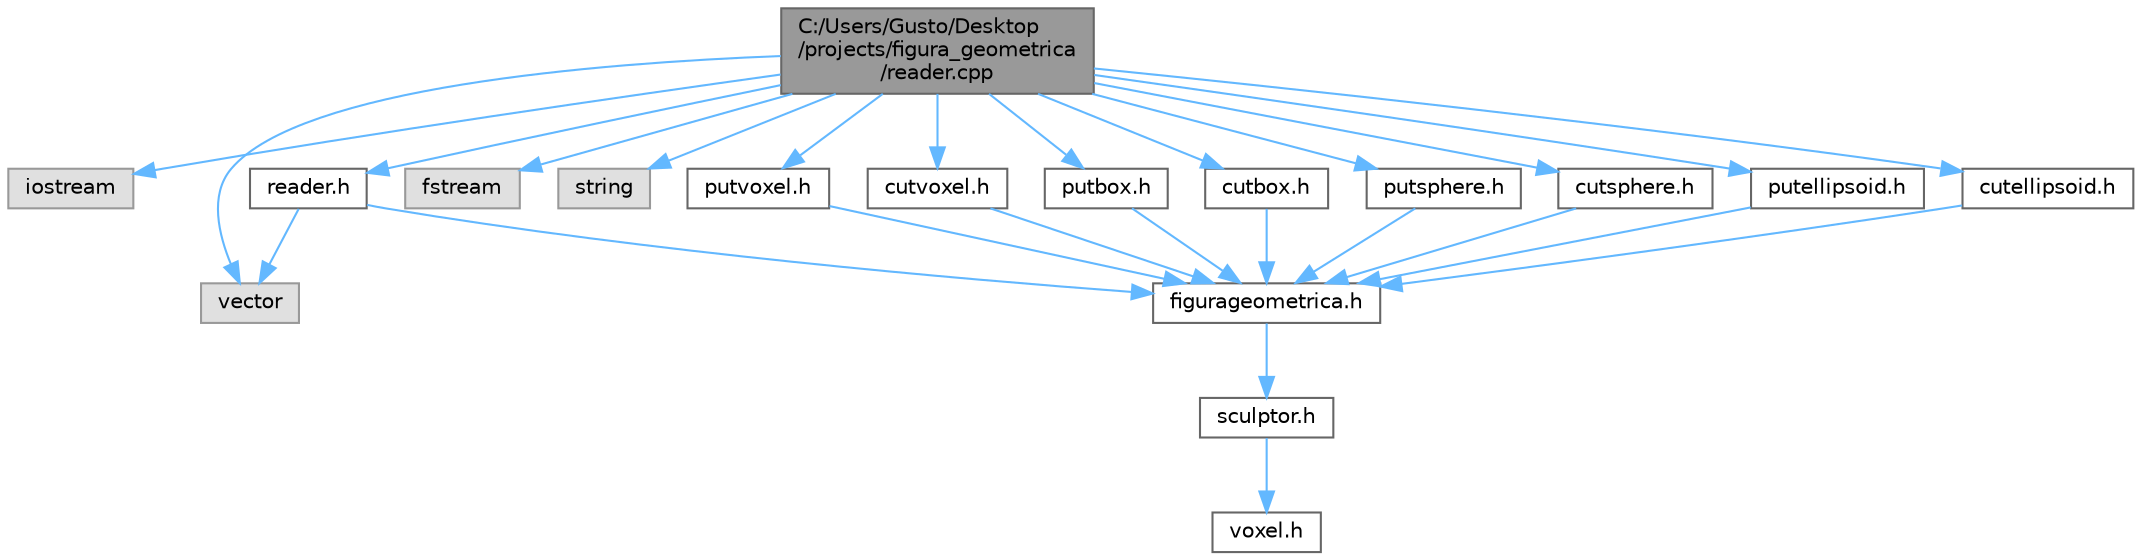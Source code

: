 digraph "C:/Users/Gusto/Desktop/projects/figura_geometrica/reader.cpp"
{
 // LATEX_PDF_SIZE
  bgcolor="transparent";
  edge [fontname=Helvetica,fontsize=10,labelfontname=Helvetica,labelfontsize=10];
  node [fontname=Helvetica,fontsize=10,shape=box,height=0.2,width=0.4];
  Node1 [id="Node000001",label="C:/Users/Gusto/Desktop\l/projects/figura_geometrica\l/reader.cpp",height=0.2,width=0.4,color="gray40", fillcolor="grey60", style="filled", fontcolor="black",tooltip=" "];
  Node1 -> Node2 [id="edge26_Node000001_Node000002",color="steelblue1",style="solid",tooltip=" "];
  Node2 [id="Node000002",label="iostream",height=0.2,width=0.4,color="grey60", fillcolor="#E0E0E0", style="filled",tooltip=" "];
  Node1 -> Node3 [id="edge27_Node000001_Node000003",color="steelblue1",style="solid",tooltip=" "];
  Node3 [id="Node000003",label="reader.h",height=0.2,width=0.4,color="grey40", fillcolor="white", style="filled",URL="$reader_8h.html",tooltip=" "];
  Node3 -> Node4 [id="edge28_Node000003_Node000004",color="steelblue1",style="solid",tooltip=" "];
  Node4 [id="Node000004",label="figurageometrica.h",height=0.2,width=0.4,color="grey40", fillcolor="white", style="filled",URL="$figurageometrica_8h.html",tooltip=" "];
  Node4 -> Node5 [id="edge29_Node000004_Node000005",color="steelblue1",style="solid",tooltip=" "];
  Node5 [id="Node000005",label="sculptor.h",height=0.2,width=0.4,color="grey40", fillcolor="white", style="filled",URL="$sculptor_8h.html",tooltip=" "];
  Node5 -> Node6 [id="edge30_Node000005_Node000006",color="steelblue1",style="solid",tooltip=" "];
  Node6 [id="Node000006",label="voxel.h",height=0.2,width=0.4,color="grey40", fillcolor="white", style="filled",URL="$voxel_8h.html",tooltip=" "];
  Node3 -> Node7 [id="edge31_Node000003_Node000007",color="steelblue1",style="solid",tooltip=" "];
  Node7 [id="Node000007",label="vector",height=0.2,width=0.4,color="grey60", fillcolor="#E0E0E0", style="filled",tooltip=" "];
  Node1 -> Node7 [id="edge32_Node000001_Node000007",color="steelblue1",style="solid",tooltip=" "];
  Node1 -> Node8 [id="edge33_Node000001_Node000008",color="steelblue1",style="solid",tooltip=" "];
  Node8 [id="Node000008",label="fstream",height=0.2,width=0.4,color="grey60", fillcolor="#E0E0E0", style="filled",tooltip=" "];
  Node1 -> Node9 [id="edge34_Node000001_Node000009",color="steelblue1",style="solid",tooltip=" "];
  Node9 [id="Node000009",label="string",height=0.2,width=0.4,color="grey60", fillcolor="#E0E0E0", style="filled",tooltip=" "];
  Node1 -> Node10 [id="edge35_Node000001_Node000010",color="steelblue1",style="solid",tooltip=" "];
  Node10 [id="Node000010",label="putvoxel.h",height=0.2,width=0.4,color="grey40", fillcolor="white", style="filled",URL="$putvoxel_8h.html",tooltip=" "];
  Node10 -> Node4 [id="edge36_Node000010_Node000004",color="steelblue1",style="solid",tooltip=" "];
  Node1 -> Node11 [id="edge37_Node000001_Node000011",color="steelblue1",style="solid",tooltip=" "];
  Node11 [id="Node000011",label="cutvoxel.h",height=0.2,width=0.4,color="grey40", fillcolor="white", style="filled",URL="$cutvoxel_8h.html",tooltip=" "];
  Node11 -> Node4 [id="edge38_Node000011_Node000004",color="steelblue1",style="solid",tooltip=" "];
  Node1 -> Node12 [id="edge39_Node000001_Node000012",color="steelblue1",style="solid",tooltip=" "];
  Node12 [id="Node000012",label="putbox.h",height=0.2,width=0.4,color="grey40", fillcolor="white", style="filled",URL="$putbox_8h.html",tooltip=" "];
  Node12 -> Node4 [id="edge40_Node000012_Node000004",color="steelblue1",style="solid",tooltip=" "];
  Node1 -> Node13 [id="edge41_Node000001_Node000013",color="steelblue1",style="solid",tooltip=" "];
  Node13 [id="Node000013",label="cutbox.h",height=0.2,width=0.4,color="grey40", fillcolor="white", style="filled",URL="$cutbox_8h.html",tooltip=" "];
  Node13 -> Node4 [id="edge42_Node000013_Node000004",color="steelblue1",style="solid",tooltip=" "];
  Node1 -> Node14 [id="edge43_Node000001_Node000014",color="steelblue1",style="solid",tooltip=" "];
  Node14 [id="Node000014",label="putsphere.h",height=0.2,width=0.4,color="grey40", fillcolor="white", style="filled",URL="$putsphere_8h.html",tooltip=" "];
  Node14 -> Node4 [id="edge44_Node000014_Node000004",color="steelblue1",style="solid",tooltip=" "];
  Node1 -> Node15 [id="edge45_Node000001_Node000015",color="steelblue1",style="solid",tooltip=" "];
  Node15 [id="Node000015",label="cutsphere.h",height=0.2,width=0.4,color="grey40", fillcolor="white", style="filled",URL="$cutsphere_8h.html",tooltip=" "];
  Node15 -> Node4 [id="edge46_Node000015_Node000004",color="steelblue1",style="solid",tooltip=" "];
  Node1 -> Node16 [id="edge47_Node000001_Node000016",color="steelblue1",style="solid",tooltip=" "];
  Node16 [id="Node000016",label="putellipsoid.h",height=0.2,width=0.4,color="grey40", fillcolor="white", style="filled",URL="$putellipsoid_8h.html",tooltip=" "];
  Node16 -> Node4 [id="edge48_Node000016_Node000004",color="steelblue1",style="solid",tooltip=" "];
  Node1 -> Node17 [id="edge49_Node000001_Node000017",color="steelblue1",style="solid",tooltip=" "];
  Node17 [id="Node000017",label="cutellipsoid.h",height=0.2,width=0.4,color="grey40", fillcolor="white", style="filled",URL="$cutellipsoid_8h.html",tooltip=" "];
  Node17 -> Node4 [id="edge50_Node000017_Node000004",color="steelblue1",style="solid",tooltip=" "];
}
